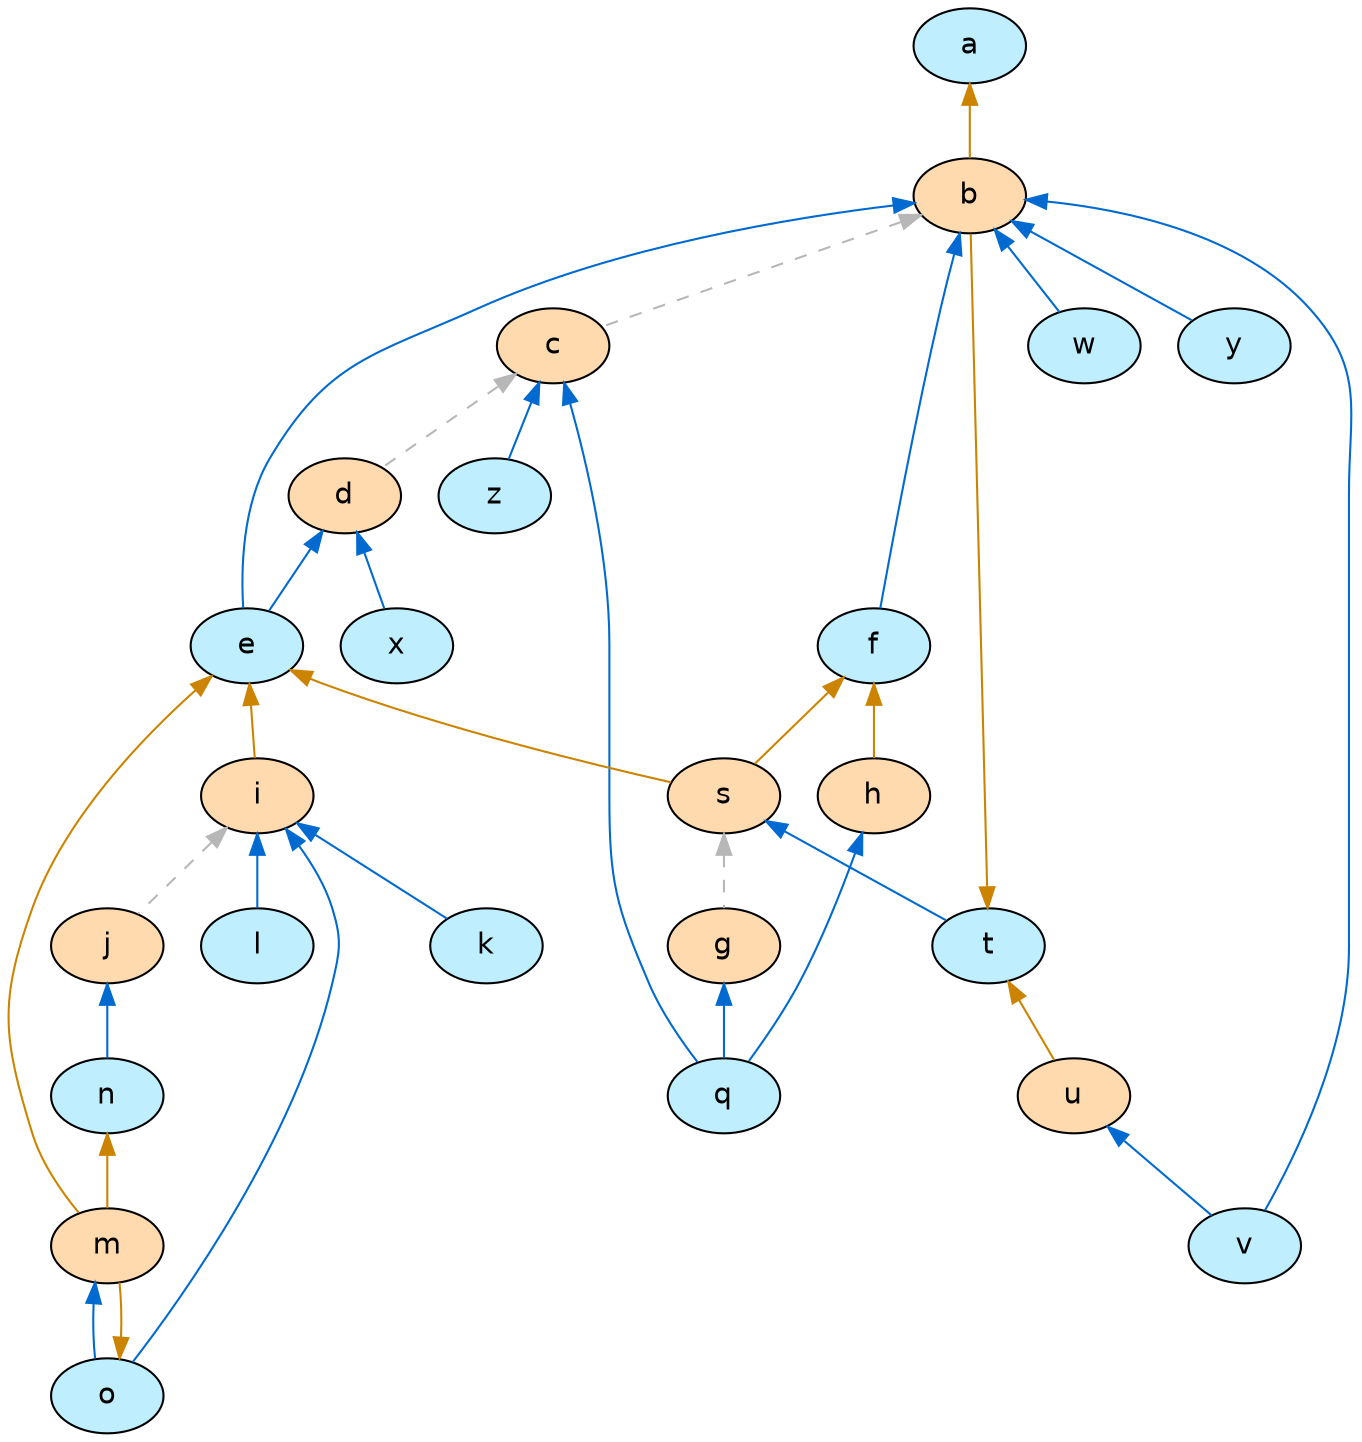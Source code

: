 digraph G {
  node [shape=oval style=filled fontname=Helvetica fontsize=14]
  node [fillcolor="#ffdaaf" fontcolor="#000000"] b c d s g h i j m u;
  node [fillcolor="#bfefff" fontcolor="#000000"] a t e f k l o n q v w x y z;
  edge [dir=back, color="#cc8400", style="solid"]
        "a" -> "b";
        "t" -> "b";
        "f" -> "h";
        "e" -> "i";
        "e" -> "m";
        "o" -> "m";
        "n" -> "m";
        "e" -> "s";
        "f" -> "s";
        "t" -> "u";
  edge [dir=back, color="#b7b7b7", style="dashed"]
        "b" -> "c";
        "c" -> "d";
        "s" -> "g";
        "i" -> "j";
  edge [dir=back, color="#006ad1", style="solid"]
        "b" -> "e";
        "d" -> "e";
        "b" -> "f";
        "i" -> "k";
        "i" -> "l";
        "j" -> "n";
        "i" -> "o";
        "m" -> "o";
        "g" -> "q";
        "h" -> "q";
        "c" -> "q";
        "s" -> "t";
        "b" -> "v";
        "u" -> "v";
        "b" -> "w";
        "d" -> "x";
        "b" -> "y";
        "c" -> "z";
}
